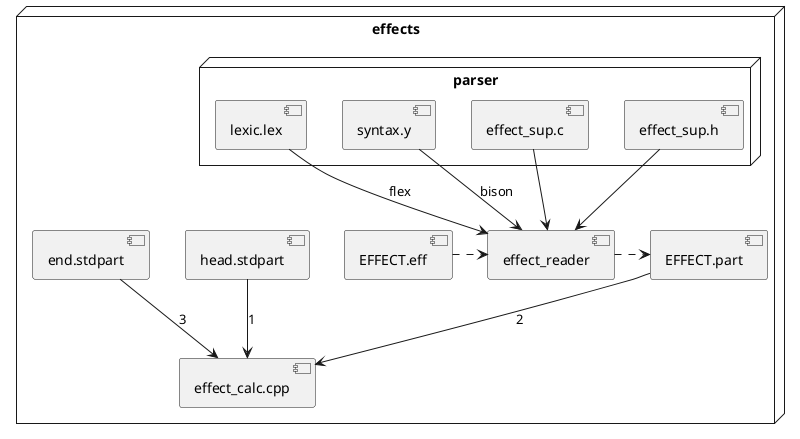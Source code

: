@startuml

node "effects" {
    [effect_reader]

    node "parser" {
        [lexic.lex] --> [effect_reader] : flex
        [syntax.y] --> [effect_reader] : bison
        [effect_sup.c] --> [effect_reader]
        [effect_sup.h] --> [effect_reader]
    }

    [EFFECT.eff] .> [effect_reader]
    [effect_reader] .> [EFFECT.part]

    [head.stdpart] --> [effect_calc.cpp] : 1
    [EFFECT.part] --> [effect_calc.cpp] : 2
    [end.stdpart] --> [effect_calc.cpp] : 3
}

@enduml